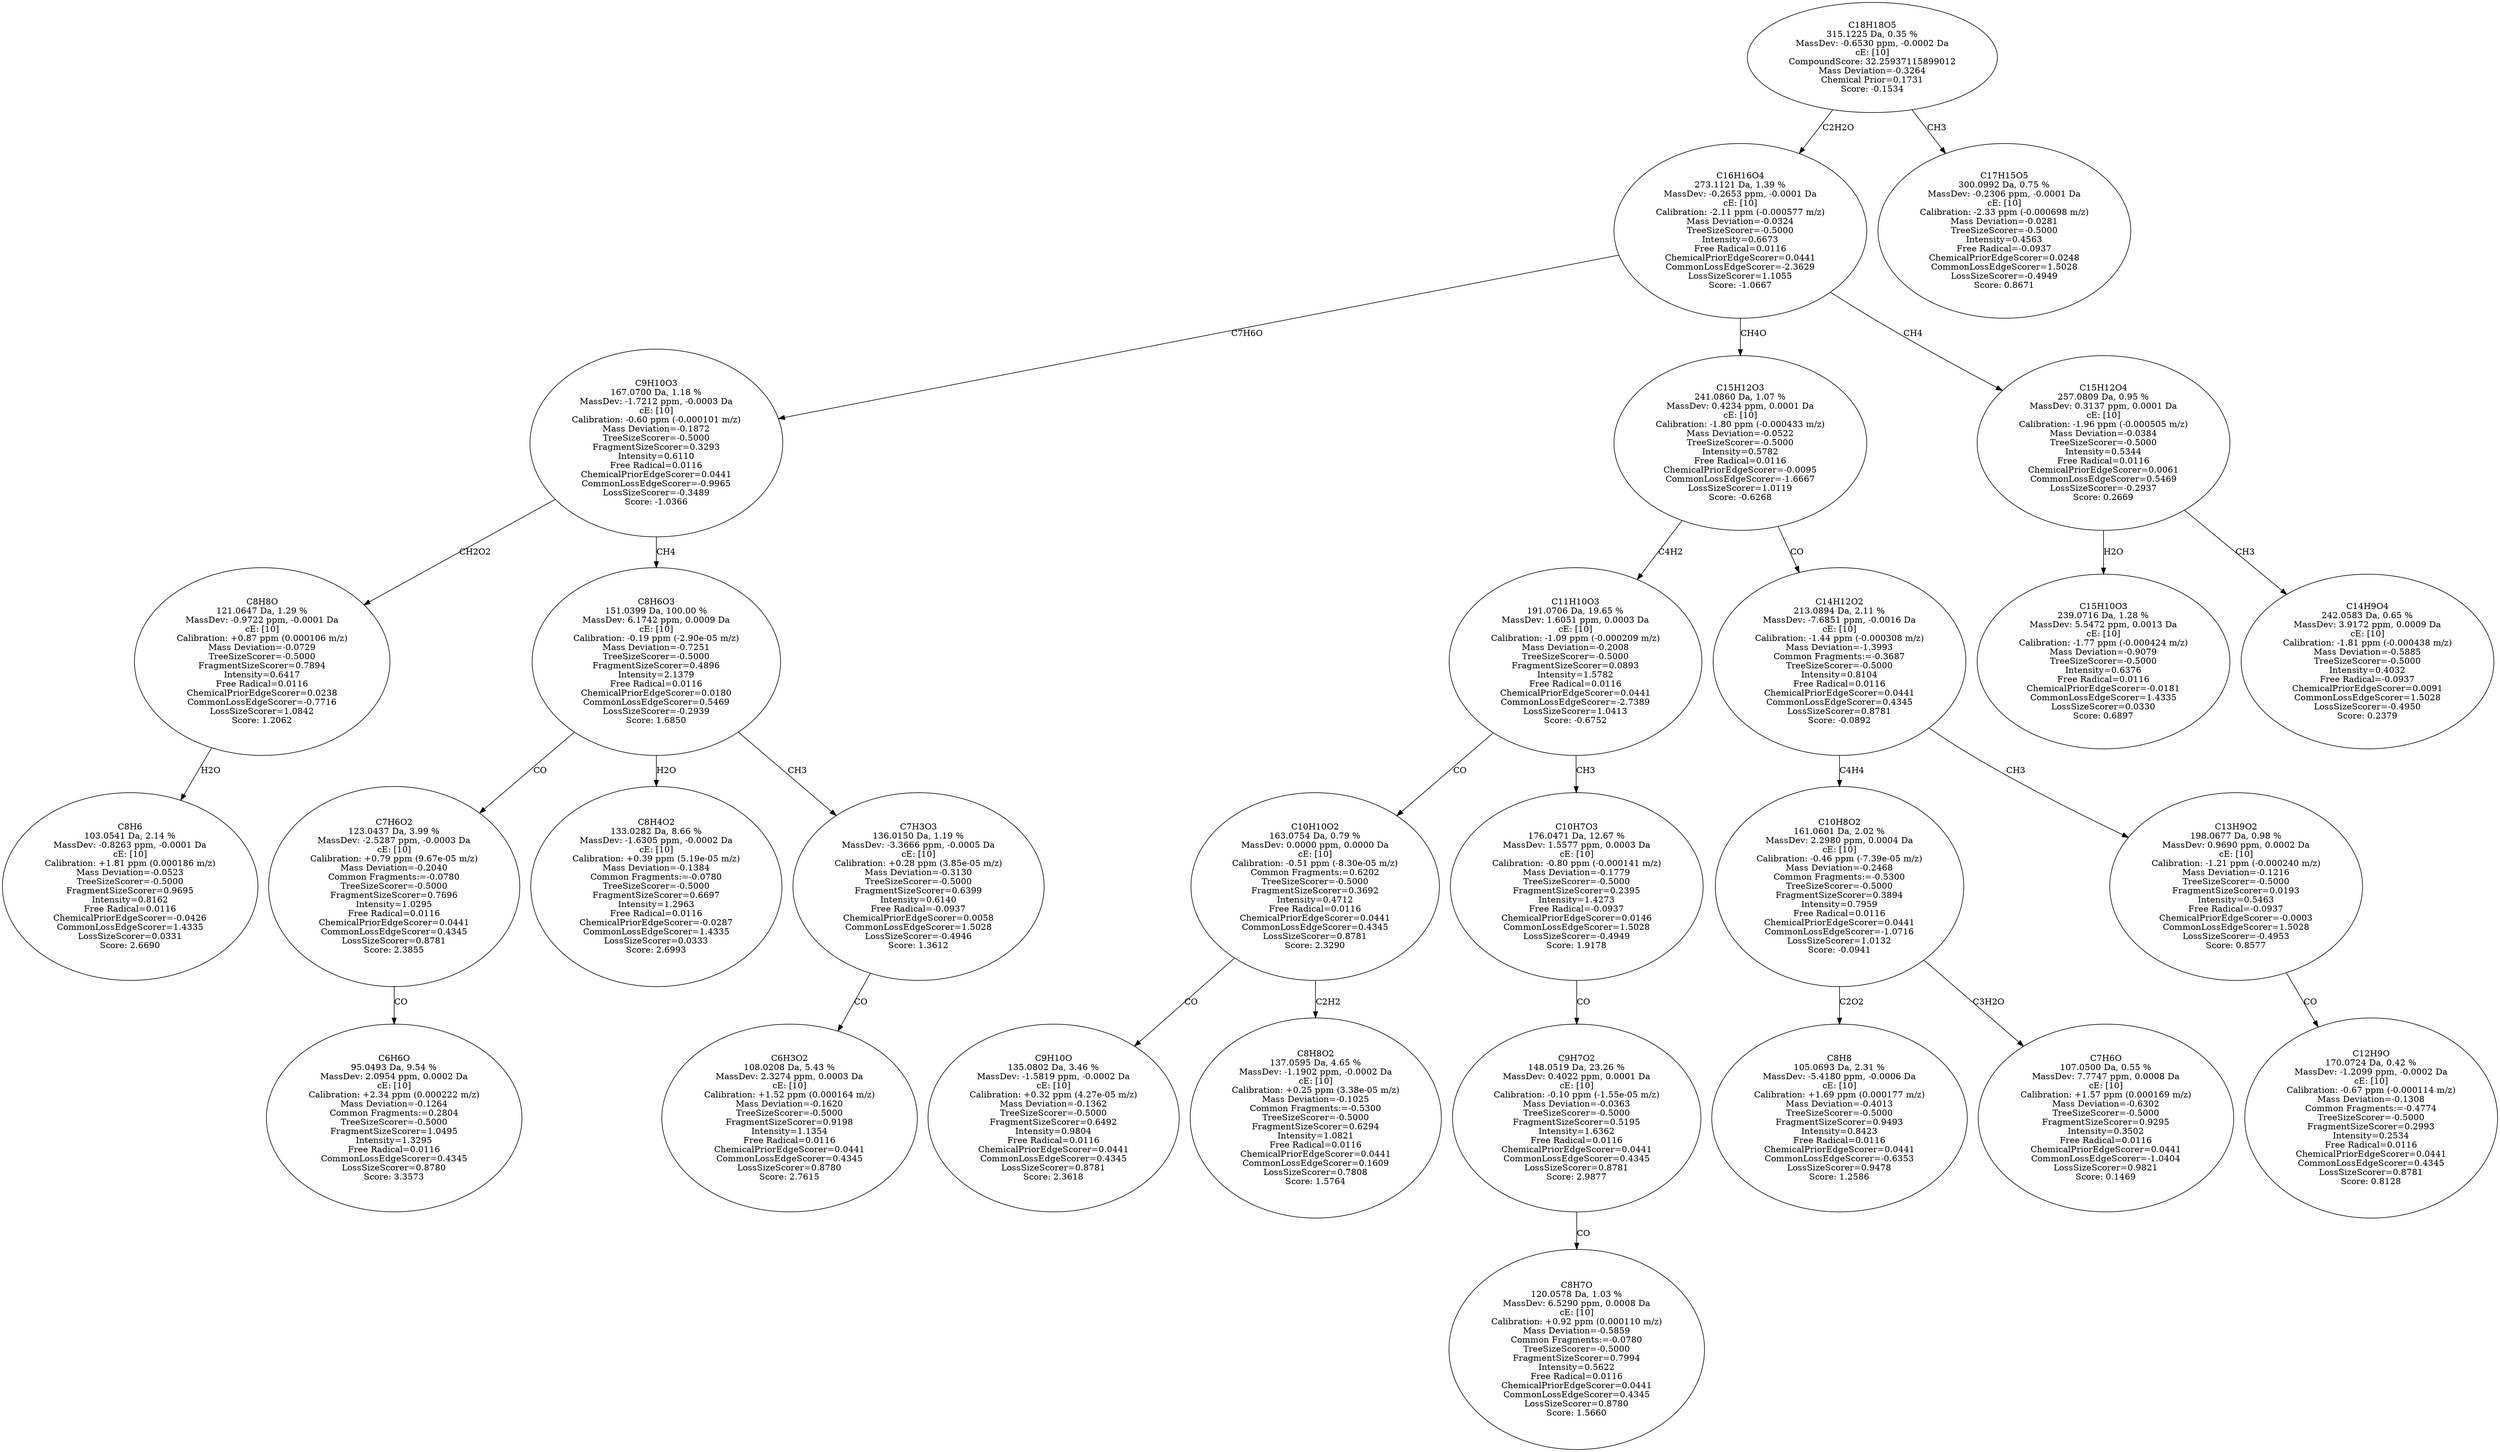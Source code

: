 strict digraph {
v1 [label="C8H6\n103.0541 Da, 2.14 %\nMassDev: -0.8263 ppm, -0.0001 Da\ncE: [10]\nCalibration: +1.81 ppm (0.000186 m/z)\nMass Deviation=-0.0523\nTreeSizeScorer=-0.5000\nFragmentSizeScorer=0.9695\nIntensity=0.8162\nFree Radical=0.0116\nChemicalPriorEdgeScorer=-0.0426\nCommonLossEdgeScorer=1.4335\nLossSizeScorer=0.0331\nScore: 2.6690"];
v2 [label="C8H8O\n121.0647 Da, 1.29 %\nMassDev: -0.9722 ppm, -0.0001 Da\ncE: [10]\nCalibration: +0.87 ppm (0.000106 m/z)\nMass Deviation=-0.0729\nTreeSizeScorer=-0.5000\nFragmentSizeScorer=0.7894\nIntensity=0.6417\nFree Radical=0.0116\nChemicalPriorEdgeScorer=0.0238\nCommonLossEdgeScorer=-0.7716\nLossSizeScorer=1.0842\nScore: 1.2062"];
v3 [label="C6H6O\n95.0493 Da, 9.54 %\nMassDev: 2.0954 ppm, 0.0002 Da\ncE: [10]\nCalibration: +2.34 ppm (0.000222 m/z)\nMass Deviation=-0.1264\nCommon Fragments:=0.2804\nTreeSizeScorer=-0.5000\nFragmentSizeScorer=1.0495\nIntensity=1.3295\nFree Radical=0.0116\nCommonLossEdgeScorer=0.4345\nLossSizeScorer=0.8780\nScore: 3.3573"];
v4 [label="C7H6O2\n123.0437 Da, 3.99 %\nMassDev: -2.5287 ppm, -0.0003 Da\ncE: [10]\nCalibration: +0.79 ppm (9.67e-05 m/z)\nMass Deviation=-0.2040\nCommon Fragments:=-0.0780\nTreeSizeScorer=-0.5000\nFragmentSizeScorer=0.7696\nIntensity=1.0295\nFree Radical=0.0116\nChemicalPriorEdgeScorer=0.0441\nCommonLossEdgeScorer=0.4345\nLossSizeScorer=0.8781\nScore: 2.3855"];
v5 [label="C8H4O2\n133.0282 Da, 8.66 %\nMassDev: -1.6305 ppm, -0.0002 Da\ncE: [10]\nCalibration: +0.39 ppm (5.19e-05 m/z)\nMass Deviation=-0.1384\nCommon Fragments:=-0.0780\nTreeSizeScorer=-0.5000\nFragmentSizeScorer=0.6697\nIntensity=1.2963\nFree Radical=0.0116\nChemicalPriorEdgeScorer=-0.0287\nCommonLossEdgeScorer=1.4335\nLossSizeScorer=0.0333\nScore: 2.6993"];
v6 [label="C6H3O2\n108.0208 Da, 5.43 %\nMassDev: 2.3274 ppm, 0.0003 Da\ncE: [10]\nCalibration: +1.52 ppm (0.000164 m/z)\nMass Deviation=-0.1620\nTreeSizeScorer=-0.5000\nFragmentSizeScorer=0.9198\nIntensity=1.1354\nFree Radical=0.0116\nChemicalPriorEdgeScorer=0.0441\nCommonLossEdgeScorer=0.4345\nLossSizeScorer=0.8780\nScore: 2.7615"];
v7 [label="C7H3O3\n136.0150 Da, 1.19 %\nMassDev: -3.3666 ppm, -0.0005 Da\ncE: [10]\nCalibration: +0.28 ppm (3.85e-05 m/z)\nMass Deviation=-0.3130\nTreeSizeScorer=-0.5000\nFragmentSizeScorer=0.6399\nIntensity=0.6140\nFree Radical=-0.0937\nChemicalPriorEdgeScorer=0.0058\nCommonLossEdgeScorer=1.5028\nLossSizeScorer=-0.4946\nScore: 1.3612"];
v8 [label="C8H6O3\n151.0399 Da, 100.00 %\nMassDev: 6.1742 ppm, 0.0009 Da\ncE: [10]\nCalibration: -0.19 ppm (-2.90e-05 m/z)\nMass Deviation=-0.7251\nTreeSizeScorer=-0.5000\nFragmentSizeScorer=0.4896\nIntensity=2.1379\nFree Radical=0.0116\nChemicalPriorEdgeScorer=0.0180\nCommonLossEdgeScorer=0.5469\nLossSizeScorer=-0.2939\nScore: 1.6850"];
v9 [label="C9H10O3\n167.0700 Da, 1.18 %\nMassDev: -1.7212 ppm, -0.0003 Da\ncE: [10]\nCalibration: -0.60 ppm (-0.000101 m/z)\nMass Deviation=-0.1872\nTreeSizeScorer=-0.5000\nFragmentSizeScorer=0.3293\nIntensity=0.6110\nFree Radical=0.0116\nChemicalPriorEdgeScorer=0.0441\nCommonLossEdgeScorer=-0.9965\nLossSizeScorer=-0.3489\nScore: -1.0366"];
v10 [label="C9H10O\n135.0802 Da, 3.46 %\nMassDev: -1.5819 ppm, -0.0002 Da\ncE: [10]\nCalibration: +0.32 ppm (4.27e-05 m/z)\nMass Deviation=-0.1362\nTreeSizeScorer=-0.5000\nFragmentSizeScorer=0.6492\nIntensity=0.9804\nFree Radical=0.0116\nChemicalPriorEdgeScorer=0.0441\nCommonLossEdgeScorer=0.4345\nLossSizeScorer=0.8781\nScore: 2.3618"];
v11 [label="C8H8O2\n137.0595 Da, 4.65 %\nMassDev: -1.1902 ppm, -0.0002 Da\ncE: [10]\nCalibration: +0.25 ppm (3.38e-05 m/z)\nMass Deviation=-0.1025\nCommon Fragments:=-0.5300\nTreeSizeScorer=-0.5000\nFragmentSizeScorer=0.6294\nIntensity=1.0821\nFree Radical=0.0116\nChemicalPriorEdgeScorer=0.0441\nCommonLossEdgeScorer=0.1609\nLossSizeScorer=0.7808\nScore: 1.5764"];
v12 [label="C10H10O2\n163.0754 Da, 0.79 %\nMassDev: 0.0000 ppm, 0.0000 Da\ncE: [10]\nCalibration: -0.51 ppm (-8.30e-05 m/z)\nCommon Fragments:=0.6202\nTreeSizeScorer=-0.5000\nFragmentSizeScorer=0.3692\nIntensity=0.4712\nFree Radical=0.0116\nChemicalPriorEdgeScorer=0.0441\nCommonLossEdgeScorer=0.4345\nLossSizeScorer=0.8781\nScore: 2.3290"];
v13 [label="C8H7O\n120.0578 Da, 1.03 %\nMassDev: 6.5290 ppm, 0.0008 Da\ncE: [10]\nCalibration: +0.92 ppm (0.000110 m/z)\nMass Deviation=-0.5859\nCommon Fragments:=-0.0780\nTreeSizeScorer=-0.5000\nFragmentSizeScorer=0.7994\nIntensity=0.5622\nFree Radical=0.0116\nChemicalPriorEdgeScorer=0.0441\nCommonLossEdgeScorer=0.4345\nLossSizeScorer=0.8780\nScore: 1.5660"];
v14 [label="C9H7O2\n148.0519 Da, 23.26 %\nMassDev: 0.4022 ppm, 0.0001 Da\ncE: [10]\nCalibration: -0.10 ppm (-1.55e-05 m/z)\nMass Deviation=-0.0363\nTreeSizeScorer=-0.5000\nFragmentSizeScorer=0.5195\nIntensity=1.6362\nFree Radical=0.0116\nChemicalPriorEdgeScorer=0.0441\nCommonLossEdgeScorer=0.4345\nLossSizeScorer=0.8781\nScore: 2.9877"];
v15 [label="C10H7O3\n176.0471 Da, 12.67 %\nMassDev: 1.5577 ppm, 0.0003 Da\ncE: [10]\nCalibration: -0.80 ppm (-0.000141 m/z)\nMass Deviation=-0.1779\nTreeSizeScorer=-0.5000\nFragmentSizeScorer=0.2395\nIntensity=1.4273\nFree Radical=-0.0937\nChemicalPriorEdgeScorer=0.0146\nCommonLossEdgeScorer=1.5028\nLossSizeScorer=-0.4949\nScore: 1.9178"];
v16 [label="C11H10O3\n191.0706 Da, 19.65 %\nMassDev: 1.6051 ppm, 0.0003 Da\ncE: [10]\nCalibration: -1.09 ppm (-0.000209 m/z)\nMass Deviation=-0.2008\nTreeSizeScorer=-0.5000\nFragmentSizeScorer=0.0893\nIntensity=1.5782\nFree Radical=0.0116\nChemicalPriorEdgeScorer=0.0441\nCommonLossEdgeScorer=-2.7389\nLossSizeScorer=1.0413\nScore: -0.6752"];
v17 [label="C8H8\n105.0693 Da, 2.31 %\nMassDev: -5.4180 ppm, -0.0006 Da\ncE: [10]\nCalibration: +1.69 ppm (0.000177 m/z)\nMass Deviation=-0.4013\nTreeSizeScorer=-0.5000\nFragmentSizeScorer=0.9493\nIntensity=0.8423\nFree Radical=0.0116\nChemicalPriorEdgeScorer=0.0441\nCommonLossEdgeScorer=-0.6353\nLossSizeScorer=0.9478\nScore: 1.2586"];
v18 [label="C7H6O\n107.0500 Da, 0.55 %\nMassDev: 7.7747 ppm, 0.0008 Da\ncE: [10]\nCalibration: +1.57 ppm (0.000169 m/z)\nMass Deviation=-0.6302\nTreeSizeScorer=-0.5000\nFragmentSizeScorer=0.9295\nIntensity=0.3502\nFree Radical=0.0116\nChemicalPriorEdgeScorer=0.0441\nCommonLossEdgeScorer=-1.0404\nLossSizeScorer=0.9821\nScore: 0.1469"];
v19 [label="C10H8O2\n161.0601 Da, 2.02 %\nMassDev: 2.2980 ppm, 0.0004 Da\ncE: [10]\nCalibration: -0.46 ppm (-7.39e-05 m/z)\nMass Deviation=-0.2468\nCommon Fragments:=-0.5300\nTreeSizeScorer=-0.5000\nFragmentSizeScorer=0.3894\nIntensity=0.7959\nFree Radical=0.0116\nChemicalPriorEdgeScorer=0.0441\nCommonLossEdgeScorer=-1.0716\nLossSizeScorer=1.0132\nScore: -0.0941"];
v20 [label="C12H9O\n170.0724 Da, 0.42 %\nMassDev: -1.2099 ppm, -0.0002 Da\ncE: [10]\nCalibration: -0.67 ppm (-0.000114 m/z)\nMass Deviation=-0.1308\nCommon Fragments:=-0.4774\nTreeSizeScorer=-0.5000\nFragmentSizeScorer=0.2993\nIntensity=0.2534\nFree Radical=0.0116\nChemicalPriorEdgeScorer=0.0441\nCommonLossEdgeScorer=0.4345\nLossSizeScorer=0.8781\nScore: 0.8128"];
v21 [label="C13H9O2\n198.0677 Da, 0.98 %\nMassDev: 0.9690 ppm, 0.0002 Da\ncE: [10]\nCalibration: -1.21 ppm (-0.000240 m/z)\nMass Deviation=-0.1216\nTreeSizeScorer=-0.5000\nFragmentSizeScorer=0.0193\nIntensity=0.5463\nFree Radical=-0.0937\nChemicalPriorEdgeScorer=-0.0003\nCommonLossEdgeScorer=1.5028\nLossSizeScorer=-0.4953\nScore: 0.8577"];
v22 [label="C14H12O2\n213.0894 Da, 2.11 %\nMassDev: -7.6851 ppm, -0.0016 Da\ncE: [10]\nCalibration: -1.44 ppm (-0.000308 m/z)\nMass Deviation=-1.3993\nCommon Fragments:=-0.3687\nTreeSizeScorer=-0.5000\nIntensity=0.8104\nFree Radical=0.0116\nChemicalPriorEdgeScorer=0.0441\nCommonLossEdgeScorer=0.4345\nLossSizeScorer=0.8781\nScore: -0.0892"];
v23 [label="C15H12O3\n241.0860 Da, 1.07 %\nMassDev: 0.4234 ppm, 0.0001 Da\ncE: [10]\nCalibration: -1.80 ppm (-0.000433 m/z)\nMass Deviation=-0.0522\nTreeSizeScorer=-0.5000\nIntensity=0.5782\nFree Radical=0.0116\nChemicalPriorEdgeScorer=-0.0095\nCommonLossEdgeScorer=-1.6667\nLossSizeScorer=1.0119\nScore: -0.6268"];
v24 [label="C15H10O3\n239.0716 Da, 1.28 %\nMassDev: 5.5472 ppm, 0.0013 Da\ncE: [10]\nCalibration: -1.77 ppm (-0.000424 m/z)\nMass Deviation=-0.9079\nTreeSizeScorer=-0.5000\nIntensity=0.6376\nFree Radical=0.0116\nChemicalPriorEdgeScorer=-0.0181\nCommonLossEdgeScorer=1.4335\nLossSizeScorer=0.0330\nScore: 0.6897"];
v25 [label="C14H9O4\n242.0583 Da, 0.65 %\nMassDev: 3.9172 ppm, 0.0009 Da\ncE: [10]\nCalibration: -1.81 ppm (-0.000438 m/z)\nMass Deviation=-0.5885\nTreeSizeScorer=-0.5000\nIntensity=0.4032\nFree Radical=-0.0937\nChemicalPriorEdgeScorer=0.0091\nCommonLossEdgeScorer=1.5028\nLossSizeScorer=-0.4950\nScore: 0.2379"];
v26 [label="C15H12O4\n257.0809 Da, 0.95 %\nMassDev: 0.3137 ppm, 0.0001 Da\ncE: [10]\nCalibration: -1.96 ppm (-0.000505 m/z)\nMass Deviation=-0.0384\nTreeSizeScorer=-0.5000\nIntensity=0.5344\nFree Radical=0.0116\nChemicalPriorEdgeScorer=0.0061\nCommonLossEdgeScorer=0.5469\nLossSizeScorer=-0.2937\nScore: 0.2669"];
v27 [label="C16H16O4\n273.1121 Da, 1.39 %\nMassDev: -0.2653 ppm, -0.0001 Da\ncE: [10]\nCalibration: -2.11 ppm (-0.000577 m/z)\nMass Deviation=-0.0324\nTreeSizeScorer=-0.5000\nIntensity=0.6673\nFree Radical=0.0116\nChemicalPriorEdgeScorer=0.0441\nCommonLossEdgeScorer=-2.3629\nLossSizeScorer=1.1055\nScore: -1.0667"];
v28 [label="C17H15O5\n300.0992 Da, 0.75 %\nMassDev: -0.2306 ppm, -0.0001 Da\ncE: [10]\nCalibration: -2.33 ppm (-0.000698 m/z)\nMass Deviation=-0.0281\nTreeSizeScorer=-0.5000\nIntensity=0.4563\nFree Radical=-0.0937\nChemicalPriorEdgeScorer=0.0248\nCommonLossEdgeScorer=1.5028\nLossSizeScorer=-0.4949\nScore: 0.8671"];
v29 [label="C18H18O5\n315.1225 Da, 0.35 %\nMassDev: -0.6530 ppm, -0.0002 Da\ncE: [10]\nCompoundScore: 32.25937115899012\nMass Deviation=-0.3264\nChemical Prior=0.1731\nScore: -0.1534"];
v2 -> v1 [label="H2O"];
v9 -> v2 [label="CH2O2"];
v4 -> v3 [label="CO"];
v8 -> v4 [label="CO"];
v8 -> v5 [label="H2O"];
v7 -> v6 [label="CO"];
v8 -> v7 [label="CH3"];
v9 -> v8 [label="CH4"];
v27 -> v9 [label="C7H6O"];
v12 -> v10 [label="CO"];
v12 -> v11 [label="C2H2"];
v16 -> v12 [label="CO"];
v14 -> v13 [label="CO"];
v15 -> v14 [label="CO"];
v16 -> v15 [label="CH3"];
v23 -> v16 [label="C4H2"];
v19 -> v17 [label="C2O2"];
v19 -> v18 [label="C3H2O"];
v22 -> v19 [label="C4H4"];
v21 -> v20 [label="CO"];
v22 -> v21 [label="CH3"];
v23 -> v22 [label="CO"];
v27 -> v23 [label="CH4O"];
v26 -> v24 [label="H2O"];
v26 -> v25 [label="CH3"];
v27 -> v26 [label="CH4"];
v29 -> v27 [label="C2H2O"];
v29 -> v28 [label="CH3"];
}
